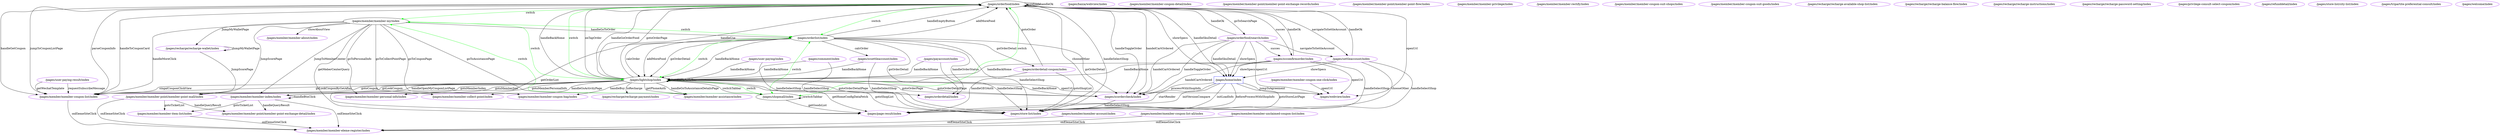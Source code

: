 // UI State Transfer Diagram
digraph {
	"/pages/orderfood/index" [label="/pages/orderfood/index"]
	"/pages/member/member-my/index" [label="/pages/member/member-my/index"]
	"/pages/home/index" [label="/pages/home/index" color=blue shape=rectangle]
	"/pages/shopmall/index" [label="/pages/shopmall/index"]
	"/pages/orderlist/index" [label="/pages/orderlist/index"]
	"/pages/lightshop/index" [label="/pages/lightshop/index"]
	"/pages/webview/index" [label="/pages/webview/index" color=purple]
	"/pages/baxia/webview/index" [label="/pages/baxia/webview/index" color=purple]
	"/pages/page-result/index" [label="/pages/page-result/index" color=purple]
	"/pages/comment/index" [label="/pages/comment/index" color=purple]
	"/pages/user-paying-result/index" [label="/pages/user-paying-result/index" color=purple]
	"/pages/orderdetail-coupon/index" [label="/pages/orderdetail-coupon/index" color=purple]
	"/pages/member/member-coupon-bag/index" [label="/pages/member/member-coupon-bag/index" color=purple]
	"/pages/member/member-about/index" [label="/pages/member/member-about/index" color=purple]
	"/pages/member/member-account/index" [label="/pages/member/member-account/index" color=purple]
	"/pages/member/member-assistance/index" [label="/pages/member/member-assistance/index" color=purple]
	"/pages/member/member-coupon-detail/index" [label="/pages/member/member-coupon-detail/index" color=purple]
	"/pages/member/member-coupon-list/index" [label="/pages/member/member-coupon-list/index" color=purple]
	"/pages/member/member-coupon-list-all/index" [label="/pages/member/member-coupon-list-all/index" color=purple]
	"/pages/member/member-eleme-register/index" [label="/pages/member/member-eleme-register/index" color=purple]
	"/pages/member/member-index/index" [label="/pages/member/member-index/index" color=purple]
	"/pages/member/member-item-list/index" [label="/pages/member/member-item-list/index" color=purple]
	"/pages/member/member-personal-info/index" [label="/pages/member/member-personal-info/index" color=purple]
	"/pages/member/member-point/member-point-exchange-detail/index" [label="/pages/member/member-point/member-point-exchange-detail/index" color=purple]
	"/pages/member/member-point/member-point-exchange-records/index" [label="/pages/member/member-point/member-point-exchange-records/index" color=purple]
	"/pages/member/member-point/member-point-flow/index" [label="/pages/member/member-point/member-point-flow/index" color=purple]
	"/pages/member/member-point/member-point-mall/index" [label="/pages/member/member-point/member-point-mall/index" color=purple]
	"/pages/member/member-privilege/index" [label="/pages/member/member-privilege/index" color=purple]
	"/pages/member/member-rectify/index" [label="/pages/member/member-rectify/index" color=purple]
	"/pages/member/member-unclaimed-coupon-list/index" [label="/pages/member/member-unclaimed-coupon-list/index" color=purple]
	"/pages/member/member-coupon-suit-shops/index" [label="/pages/member/member-coupon-suit-shops/index" color=purple]
	"/pages/member/member-coupon-suit-goods/index" [label="/pages/member/member-coupon-suit-goods/index" color=purple]
	"/pages/member/member-coupon-one-click/index" [label="/pages/member/member-coupon-one-click/index" color=purple]
	"/pages/member/member-collect-point/index" [label="/pages/member/member-collect-point/index" color=purple]
	"/pages/recharge/recharge-available-shop-list/index" [label="/pages/recharge/recharge-available-shop-list/index" color=purple]
	"/pages/recharge/recharge-balance-flow/index" [label="/pages/recharge/recharge-balance-flow/index" color=purple]
	"/pages/recharge/recharge-instructions/index" [label="/pages/recharge/recharge-instructions/index" color=purple]
	"/pages/recharge/recharge-password-setting/index" [label="/pages/recharge/recharge-password-setting/index" color=purple]
	"/pages/recharge/recharge-payment/index" [label="/pages/recharge/recharge-payment/index" color=purple]
	"/pages/recharge/recharge-wallet/index" [label="/pages/recharge/recharge-wallet/index" color=purple]
	"/pages/privilege-consult-select-coupon/index" [label="/pages/privilege-consult-select-coupon/index" color=purple]
	"/pages/refunddetail/index" [label="/pages/refunddetail/index" color=purple]
	"/pages/orderdetail/index" [label="/pages/orderdetail/index" color=purple]
	"/pages/store-list/index" [label="/pages/store-list/index" color=purple]
	"/pages/store-list/city-list/index" [label="/pages/store-list/city-list/index" color=purple]
	"/pages/tripartite-preferential-consult/index" [label="/pages/tripartite-preferential-consult/index" color=purple]
	"/pages/payaccount/index" [label="/pages/payaccount/index" color=purple]
	"/pages/zccomfirmorder/index" [label="/pages/zccomfirmorder/index" color=purple]
	"/pages/zcordercheck/index" [label="/pages/zcordercheck/index" color=purple]
	"/pages/orderfood/search/index" [label="/pages/orderfood/search/index" color=purple]
	"/pages/settleaccount/index" [label="/pages/settleaccount/index" color=purple]
	"/pages/zcsettleaccount/index" [label="/pages/zcsettleaccount/index" color=purple]
	"/pages/user-paying/index" [label="/pages/user-paying/index" color=purple]
	"/pages/welcome/index" [label="/pages/welcome/index" color=purple]
	"/pages/lightshop/index" -> "/pages/orderfood/index" [label=switch color=green dir=both]
	"/pages/lightshop/index" -> "/pages/shopmall/index" [label=switch color=green dir=both]
	"/pages/lightshop/index" -> "/pages/orderlist/index" [label=switch color=green dir=both]
	"/pages/lightshop/index" -> "/pages/member/member-my/index" [label=switch color=green dir=both]
	"/pages/orderfood/index" -> "/pages/shopmall/index" [label=switch color=green dir=both]
	"/pages/orderfood/index" -> "/pages/orderlist/index" [label=switch color=green dir=both]
	"/pages/orderfood/index" -> "/pages/member/member-my/index" [label=switch color=green dir=both]
	"/pages/shopmall/index" -> "/pages/orderlist/index" [label=switch color=green dir=both]
	"/pages/shopmall/index" -> "/pages/member/member-my/index" [label=switch color=green dir=both]
	"/pages/orderlist/index" -> "/pages/member/member-my/index" [label=switch color=green dir=both]
	"/pages/home/index" -> "/pages/page-result/index" [label=startRender]
	"/pages/home/index" -> "/pages/page-result/index" [label=initVersionCompare]
	"/pages/home/index" -> "/pages/zcordercheck/index" [label=processWithShopInfo]
	"/pages/home/index" -> "/pages/page-result/index" [label=initLoadInfo]
	"/pages/home/index" -> "/pages/store-list/index" [label=gotoStoreListPage]
	"/pages/home/index" -> "/pages/webview/index" [label=jumpToAgreement]
	"/pages/home/index" -> "/pages/page-result/index" [label=beforeProcessWithShopInfo]
	"/pages/lightshop/index" -> "/pages/orderfood/index" [label=onTapOrder]
	"/pages/lightshop/index" -> "/pages/recharge/recharge-payment/index" [label=toRecharge]
	"/pages/lightshop/index" -> "/pages/member/member-coupon-list/index" [label=handleOpenMyCouponListPage]
	"/pages/lightshop/index" -> "/pages/member/member-coupon-list/index" [label=singalCouponClickView]
	"/pages/lightshop/index" -> "/pages/member/member-index/index" [label=gotoMemberIndex]
	"/pages/lightshop/index" -> "/pages/orderfood/index" [label=handleGoOrderFood]
	"/pages/lightshop/index" -> "/pages/shopmall/index" [label=switchTabbar]
	"/pages/lightshop/index" -> "/pages/store-list/index" [label=gotoShopList]
	"/pages/lightshop/index" -> "/pages/member/member-coupon-list/index" [label=goLookCouponByGetAfter]
	"/pages/lightshop/index" -> "/pages/page-result/index" [label=getHomeConfigDataFetch]
	"/pages/lightshop/index" -> "/pages/member/member-coupon-list/index" [label=gotoCoupon]
	"/pages/lightshop/index" -> "/pages/orderdetail/index" [label=gotoOrderDetailPage]
	"/pages/lightshop/index" -> "/pages/member/member-assistance/index" [label=handleGoToAssistanceDetailsPage]
	"/pages/lightshop/index" -> "/pages/zcordercheck/index" [label=gotoOrderPage]
	"/pages/lightshop/index" -> "/pages/member/member-personal-info/index" [label=gotoMemberPersonalInfo]
	"/pages/lightshop/index" -> "/pages/lightshop/index" [label=handleReAuthGeo]
	"/pages/lightshop/index" -> "/pages/member/member-assistance/index" [label=getPhoneAuth]
	"/pages/lightshop/index" -> "/pages/member/member-index/index" [label=gotoMemberJoin]
	"/pages/lightshop/index" -> "/pages/member/member-collect-point/index" [label=handleGoActivityPage]
	"/pages/lightshop/index" -> "/pages/member/member-coupon-bag/index" [label=handleBuy]
	"/pages/lightshop/index" -> "/pages/webview/index" [label=openUrl]
	"/pages/lightshop/index" -> "/pages/orderfood/index" [label=gotoOrderPage]
	"/pages/lightshop/index" -> "/pages/zcordercheck/index" [label=gotoOrderDetailPage]
	"/pages/lightshop/index" -> "/pages/member/member-coupon-list/index" [label=goLookCoupon]
	"/pages/lightshop/index" -> "/pages/orderfood/index" [label=handleUse]
	"/pages/orderfood/index" -> "/pages/orderfood/index" [label=refresh]
	"/pages/orderfood/index" -> "/pages/member/member-coupon-list/index" [label=jumpToCouponListPage]
	"/pages/orderfood/index" -> "/pages/member/member-coupon-list/index" [label=parseCouponInfo]
	"/pages/orderfood/index" -> "/pages/zccomfirmorder/index" [label=succes]
	"/pages/orderfood/index" -> "/pages/home/index" [label=showSpecs]
	"/pages/orderfood/index" -> "/pages/store-list/index" [label=chooseOther]
	"/pages/orderfood/index" -> "/pages/member/member-coupon-list/index" [label=handleToCouponCard]
	"/pages/orderfood/index" -> "/pages/orderfood/search/index" [label=goToSearchPage]
	"/pages/orderfood/index" -> "/pages/zcordercheck/index" [label=handleToggleOrder]
	"/pages/orderfood/index" -> "/pages/zcordercheck/index" [label=handelCartOrdered]
	"/pages/orderfood/index" -> "/pages/store-list/index" [label=handleSelectShop]
	"/pages/orderfood/index" -> "/pages/webview/index" [label=openUrl]
	"/pages/orderfood/index" -> "/pages/orderfood/index" [label=handleOk]
	"/pages/orderfood/index" -> "/pages/home/index" [label=handleSkuDetail]
	"/pages/orderfood/index" -> "/pages/member/member-coupon-list/index" [label=handleGetCoupon]
	"/pages/orderfood/index" -> "/pages/settleaccount/index" [label=navigateToSettleAccount]
	"/pages/orderfood/index" -> "/pages/lightshop/index" [label=handleBackHome]
	"/pages/orderlist/index" -> "/pages/orderdetail/index" [label=handleOrderStatus]
	"/pages/orderlist/index" -> "/pages/lightshop/index" [label=calcOrder]
	"/pages/orderlist/index" -> "/pages/lightshop/index" [label=addMoreFood]
	"/pages/orderlist/index" -> "/pages/orderfood/index" [label=handleEmptyButton]
	"/pages/orderlist/index" -> "/pages/orderfood/index" [label=addMoreFood]
	"/pages/orderlist/index" -> "/pages/orderdetail/index" [label=goOrderDetail]
	"/pages/orderlist/index" -> "/pages/zcsettleaccount/index" [label=calcOrder]
	"/pages/orderlist/index" -> "/pages/orderdetail-coupon/index" [label=goOrderDetail]
	"/pages/orderlist/index" -> "/pages/store-list/index" [label=handleSelectShop]
	"/pages/orderlist/index" -> "/pages/lightshop/index" [label=handleBackHome]
	"/pages/orderlist/index" -> "/pages/page-result/index" [label=getOrderList]
	"/pages/orderlist/index" -> "/pages/lightshop/index" [label=goOrderDetail]
	"/pages/orderlist/index" -> "/pages/zcordercheck/index" [label=goOrderDetail]
	"/pages/shopmall/index" -> "/pages/page-result/index" [label=getGoodsList]
	"/pages/shopmall/index" -> "/pages/shopmall/index" [label=switchTabbar]
	"/pages/member/member-my/index" -> "/pages/orderlist/index" [label=handleGoToOrder]
	"/pages/member/member-my/index" -> "/pages/member/member-personal-info/index" [label=goToPersonalInfo]
	"/pages/member/member-my/index" -> "/pages/recharge/recharge-wallet/index" [label=JumpMyWalletPage]
	"/pages/member/member-my/index" -> "/pages/member/member-index/index" [label=JumpToMemberCenter]
	"/pages/member/member-my/index" -> "/pages/member/member-coupon-bag/index" [label=goToCouponPage]
	"/pages/member/member-my/index" -> "/pages/member/member-assistance/index" [label=goToAssistancePage]
	"/pages/member/member-my/index" -> "/pages/page-result/index" [label=getMeberCenterQuery]
	"/pages/member/member-my/index" -> "/pages/member/member-point/member-point-mall/index" [label=JumpScorePage]
	"/pages/member/member-my/index" -> "/pages/member/member-collect-point/index" [label=goToCollectPointPage]
	"/pages/member/member-my/index" -> "/pages/member/member-coupon-list/index" [label=handleMoreClick]
	"/pages/member/member-my/index" -> "/pages/member/member-about/index" [label=showAboutView]
	"/pages/comment/index" -> "/pages/store-list/index" [label=handleSelectShop]
	"/pages/comment/index" -> "/pages/lightshop/index" [label=handleBackHome]
	"/pages/user-paying-result/index" -> "/pages/member/member-coupon-list/index" [label=getWechatTemplate]
	"/pages/user-paying-result/index" -> "/pages/member/member-coupon-list/index" [label=requestSubscribeMessage]
	"/pages/orderdetail-coupon/index" -> "/pages/orderfood/index" [label=gotoOrder]
	"/pages/orderdetail-coupon/index" -> "/pages/store-list/index" [label=gotoShopList]
	"/pages/orderdetail-coupon/index" -> "/pages/page-result/index" [label=handleGEOAuth]
	"/pages/member/member-account/index" -> "/pages/member/member-eleme-register/index" [label=onElemeSiteClick]
	"/pages/member/member-coupon-list/index" -> "/pages/member/member-eleme-register/index" [label=onElemeSiteClick]
	"/pages/member/member-coupon-list-all/index" -> "/pages/member/member-eleme-register/index" [label=onElemeSiteClick]
	"/pages/member/member-index/index" -> "/pages/member/member-item-list/index" [label=gotoTicketList]
	"/pages/member/member-index/index" -> "/pages/member/member-eleme-register/index" [label=onElemeSiteClick]
	"/pages/member/member-index/index" -> "/pages/member/member-point/member-point-exchange-detail/index" [label=handleQueryResult]
	"/pages/member/member-index/index" -> "/pages/member/member-index/index" [label=handleBtnClick]
	"/pages/member/member-item-list/index" -> "/pages/member/member-eleme-register/index" [label=onElemeSiteClick]
	"/pages/member/member-point/member-point-mall/index" -> "/pages/member/member-item-list/index" [label=gotoTicketList]
	"/pages/member/member-point/member-point-mall/index" -> "/pages/member/member-eleme-register/index" [label=onElemeSiteClick]
	"/pages/member/member-point/member-point-mall/index" -> "/pages/member/member-point/member-point-exchange-detail/index" [label=handleQueryResult]
	"/pages/member/member-unclaimed-coupon-list/index" -> "/pages/member/member-eleme-register/index" [label=onElemeSiteClick]
	"/pages/member/member-coupon-one-click/index" -> "/pages/webview/index" [label=openUrl]
	"/pages/recharge/recharge-wallet/index" -> "/pages/recharge/recharge-wallet/index" [label=JumpMyWalletPage]
	"/pages/recharge/recharge-wallet/index" -> "/pages/member/member-point/member-point-mall/index" [label=JumpScorePage]
	"/pages/payaccount/index" -> "/pages/store-list/index" [label=handleSelectShop]
	"/pages/payaccount/index" -> "/pages/lightshop/index" [label=handleBackHome]
	"/pages/zccomfirmorder/index" -> "/pages/store-list/index" [label=handleSelectShop]
	"/pages/zccomfirmorder/index" -> "/pages/webview/index" [label=openUrl]
	"/pages/zccomfirmorder/index" -> "/pages/orderfood/index" [label=handleOk]
	"/pages/zccomfirmorder/index" -> "/pages/home/index" [label=showSpecs]
	"/pages/zccomfirmorder/index" -> "/pages/lightshop/index" [label=handleBackHome]
	"/pages/zccomfirmorder/index" -> "/pages/zcordercheck/index" [label=handelCartOrdered]
	"/pages/zcordercheck/index" -> "/pages/store-list/index" [label=handleSelectShop]
	"/pages/zcordercheck/index" -> "/pages/lightshop/index" [label=handleBackHome]
	"/pages/orderfood/search/index" -> "/pages/zccomfirmorder/index" [label=succes]
	"/pages/orderfood/search/index" -> "/pages/home/index" [label=showSpecs]
	"/pages/orderfood/search/index" -> "/pages/zcordercheck/index" [label=handelCartOrdered]
	"/pages/orderfood/search/index" -> "/pages/zcordercheck/index" [label=handleToggleOrder]
	"/pages/orderfood/search/index" -> "/pages/webview/index" [label=openUrl]
	"/pages/orderfood/search/index" -> "/pages/orderfood/index" [label=handleOk]
	"/pages/orderfood/search/index" -> "/pages/home/index" [label=handleSkuDetail]
	"/pages/orderfood/search/index" -> "/pages/settleaccount/index" [label=navigateToSettleAccount]
	"/pages/settleaccount/index" -> "/pages/store-list/index" [label=chooseOther]
	"/pages/settleaccount/index" -> "/pages/store-list/index" [label=handleSelectShop]
	"/pages/settleaccount/index" -> "/pages/orderfood/index" [label=handleOk]
	"/pages/settleaccount/index" -> "/pages/lightshop/index" [label=handleBackHome]
	"/pages/settleaccount/index" -> "/pages/home/index" [label=showSpecs]
	"/pages/zcsettleaccount/index" -> "/pages/store-list/index" [label=handleSelectShop]
	"/pages/zcsettleaccount/index" -> "/pages/lightshop/index" [label=handleBackHome]
	"/pages/user-paying/index" -> "/pages/store-list/index" [label=handleSelectShop]
	"/pages/user-paying/index" -> "/pages/lightshop/index" [label=handleBackHome]
}
